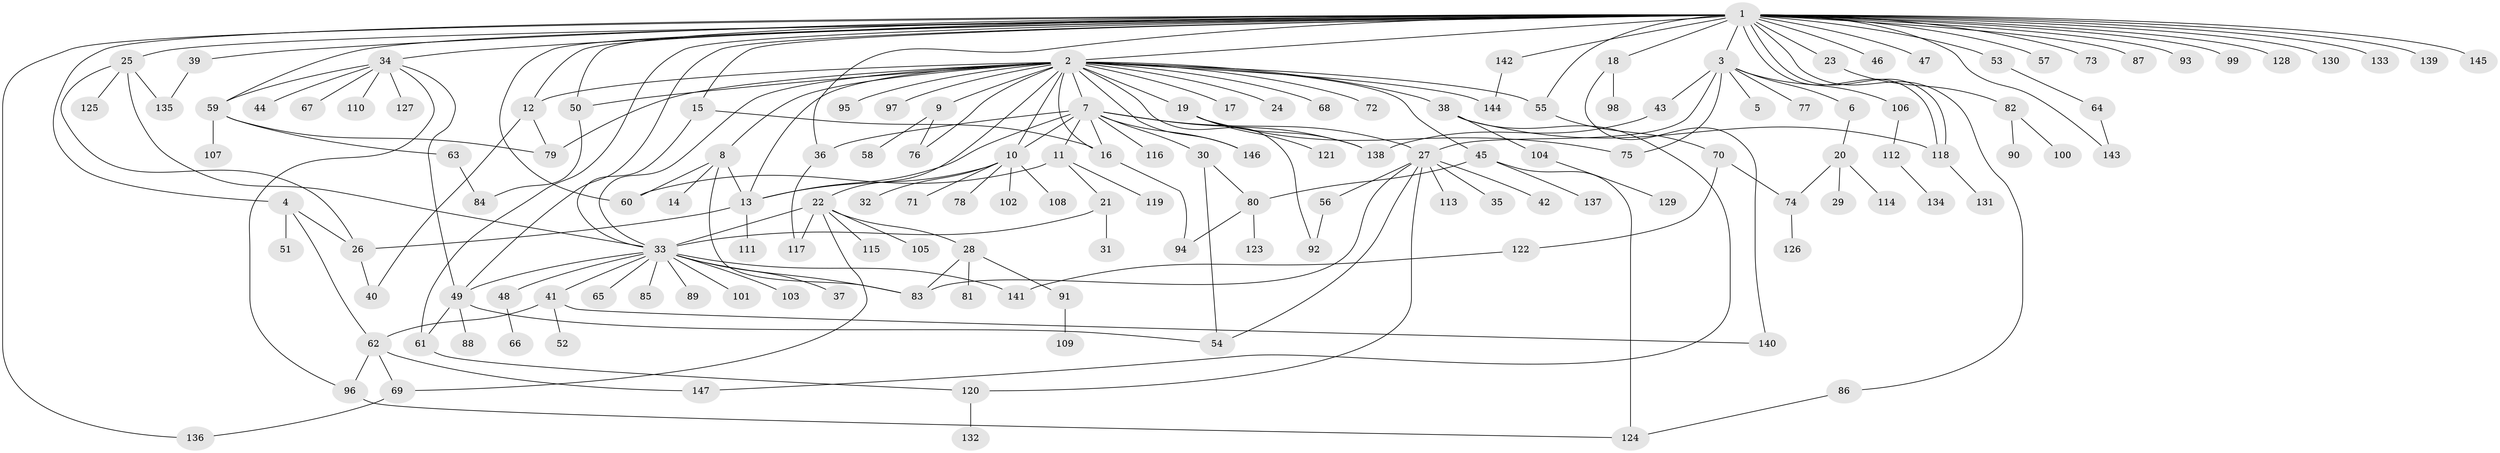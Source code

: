// coarse degree distribution, {35: 0.00980392156862745, 24: 0.00980392156862745, 8: 0.029411764705882353, 4: 0.08823529411764706, 1: 0.4803921568627451, 2: 0.13725490196078433, 10: 0.00980392156862745, 5: 0.029411764705882353, 6: 0.029411764705882353, 3: 0.16666666666666666, 20: 0.00980392156862745}
// Generated by graph-tools (version 1.1) at 2025/18/03/04/25 18:18:24]
// undirected, 147 vertices, 203 edges
graph export_dot {
graph [start="1"]
  node [color=gray90,style=filled];
  1;
  2;
  3;
  4;
  5;
  6;
  7;
  8;
  9;
  10;
  11;
  12;
  13;
  14;
  15;
  16;
  17;
  18;
  19;
  20;
  21;
  22;
  23;
  24;
  25;
  26;
  27;
  28;
  29;
  30;
  31;
  32;
  33;
  34;
  35;
  36;
  37;
  38;
  39;
  40;
  41;
  42;
  43;
  44;
  45;
  46;
  47;
  48;
  49;
  50;
  51;
  52;
  53;
  54;
  55;
  56;
  57;
  58;
  59;
  60;
  61;
  62;
  63;
  64;
  65;
  66;
  67;
  68;
  69;
  70;
  71;
  72;
  73;
  74;
  75;
  76;
  77;
  78;
  79;
  80;
  81;
  82;
  83;
  84;
  85;
  86;
  87;
  88;
  89;
  90;
  91;
  92;
  93;
  94;
  95;
  96;
  97;
  98;
  99;
  100;
  101;
  102;
  103;
  104;
  105;
  106;
  107;
  108;
  109;
  110;
  111;
  112;
  113;
  114;
  115;
  116;
  117;
  118;
  119;
  120;
  121;
  122;
  123;
  124;
  125;
  126;
  127;
  128;
  129;
  130;
  131;
  132;
  133;
  134;
  135;
  136;
  137;
  138;
  139;
  140;
  141;
  142;
  143;
  144;
  145;
  146;
  147;
  1 -- 2;
  1 -- 3;
  1 -- 4;
  1 -- 12;
  1 -- 15;
  1 -- 18;
  1 -- 23;
  1 -- 25;
  1 -- 34;
  1 -- 36;
  1 -- 39;
  1 -- 46;
  1 -- 47;
  1 -- 49;
  1 -- 50;
  1 -- 53;
  1 -- 55;
  1 -- 57;
  1 -- 59;
  1 -- 60;
  1 -- 61;
  1 -- 73;
  1 -- 86;
  1 -- 87;
  1 -- 93;
  1 -- 99;
  1 -- 118;
  1 -- 118;
  1 -- 128;
  1 -- 130;
  1 -- 133;
  1 -- 136;
  1 -- 139;
  1 -- 142;
  1 -- 143;
  1 -- 145;
  2 -- 7;
  2 -- 8;
  2 -- 9;
  2 -- 10;
  2 -- 12;
  2 -- 13;
  2 -- 16;
  2 -- 17;
  2 -- 19;
  2 -- 22;
  2 -- 24;
  2 -- 33;
  2 -- 38;
  2 -- 45;
  2 -- 50;
  2 -- 55;
  2 -- 68;
  2 -- 72;
  2 -- 76;
  2 -- 79;
  2 -- 92;
  2 -- 95;
  2 -- 97;
  2 -- 144;
  2 -- 146;
  3 -- 5;
  3 -- 6;
  3 -- 27;
  3 -- 43;
  3 -- 75;
  3 -- 77;
  3 -- 106;
  4 -- 26;
  4 -- 51;
  4 -- 62;
  6 -- 20;
  7 -- 10;
  7 -- 11;
  7 -- 13;
  7 -- 16;
  7 -- 27;
  7 -- 30;
  7 -- 36;
  7 -- 116;
  7 -- 138;
  7 -- 146;
  8 -- 13;
  8 -- 14;
  8 -- 60;
  8 -- 83;
  9 -- 58;
  9 -- 76;
  10 -- 13;
  10 -- 32;
  10 -- 71;
  10 -- 78;
  10 -- 102;
  10 -- 108;
  11 -- 21;
  11 -- 60;
  11 -- 119;
  12 -- 40;
  12 -- 79;
  13 -- 26;
  13 -- 111;
  15 -- 16;
  15 -- 33;
  16 -- 94;
  18 -- 98;
  18 -- 140;
  19 -- 75;
  19 -- 121;
  19 -- 138;
  20 -- 29;
  20 -- 74;
  20 -- 114;
  21 -- 31;
  21 -- 33;
  22 -- 28;
  22 -- 33;
  22 -- 69;
  22 -- 105;
  22 -- 115;
  22 -- 117;
  23 -- 82;
  25 -- 26;
  25 -- 33;
  25 -- 125;
  25 -- 135;
  26 -- 40;
  27 -- 35;
  27 -- 42;
  27 -- 54;
  27 -- 56;
  27 -- 83;
  27 -- 113;
  27 -- 120;
  28 -- 81;
  28 -- 83;
  28 -- 91;
  30 -- 54;
  30 -- 80;
  33 -- 37;
  33 -- 41;
  33 -- 48;
  33 -- 49;
  33 -- 65;
  33 -- 83;
  33 -- 85;
  33 -- 89;
  33 -- 101;
  33 -- 103;
  33 -- 141;
  34 -- 44;
  34 -- 49;
  34 -- 59;
  34 -- 67;
  34 -- 96;
  34 -- 110;
  34 -- 127;
  36 -- 117;
  38 -- 104;
  38 -- 118;
  38 -- 147;
  39 -- 135;
  41 -- 52;
  41 -- 62;
  41 -- 140;
  43 -- 138;
  45 -- 80;
  45 -- 124;
  45 -- 137;
  48 -- 66;
  49 -- 54;
  49 -- 61;
  49 -- 88;
  50 -- 84;
  53 -- 64;
  55 -- 70;
  56 -- 92;
  59 -- 63;
  59 -- 79;
  59 -- 107;
  61 -- 120;
  62 -- 69;
  62 -- 96;
  62 -- 147;
  63 -- 84;
  64 -- 143;
  69 -- 136;
  70 -- 74;
  70 -- 122;
  74 -- 126;
  80 -- 94;
  80 -- 123;
  82 -- 90;
  82 -- 100;
  86 -- 124;
  91 -- 109;
  96 -- 124;
  104 -- 129;
  106 -- 112;
  112 -- 134;
  118 -- 131;
  120 -- 132;
  122 -- 141;
  142 -- 144;
}
